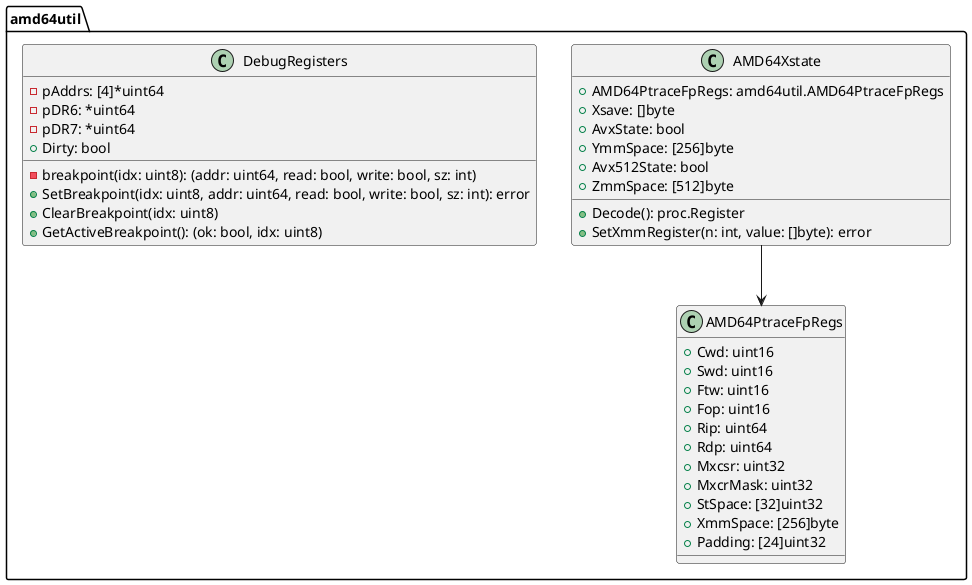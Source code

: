 @startuml

package "amd64util" {
	class AMD64PtraceFpRegs {
		+Cwd: uint16
		+Swd: uint16
		+Ftw: uint16
		+Fop: uint16
		+Rip: uint64
		+Rdp: uint64
		+Mxcsr: uint32
		+MxcrMask: uint32
		+StSpace: [32]uint32
		+XmmSpace: [256]byte
		+Padding: [24]uint32
	}

	class AMD64Xstate {
		+AMD64PtraceFpRegs: amd64util.AMD64PtraceFpRegs
		+Xsave: []byte
		+AvxState: bool
		+YmmSpace: [256]byte
		+Avx512State: bool
		+ZmmSpace: [512]byte
		+Decode(): proc.Register
		+SetXmmRegister(n: int, value: []byte): error
	}

	class DebugRegisters {
   		-pAddrs: [4]*uint64
   		-pDR6: *uint64
   		-pDR7: *uint64
   		+Dirty: bool
   		-breakpoint(idx: uint8): (addr: uint64, read: bool, write: bool, sz: int)
   		+SetBreakpoint(idx: uint8, addr: uint64, read: bool, write: bool, sz: int): error
   		+ClearBreakpoint(idx: uint8)
   		+GetActiveBreakpoint(): (ok: bool, idx: uint8)
   	}
	AMD64Xstate --> AMD64PtraceFpRegs
}

@enduml
